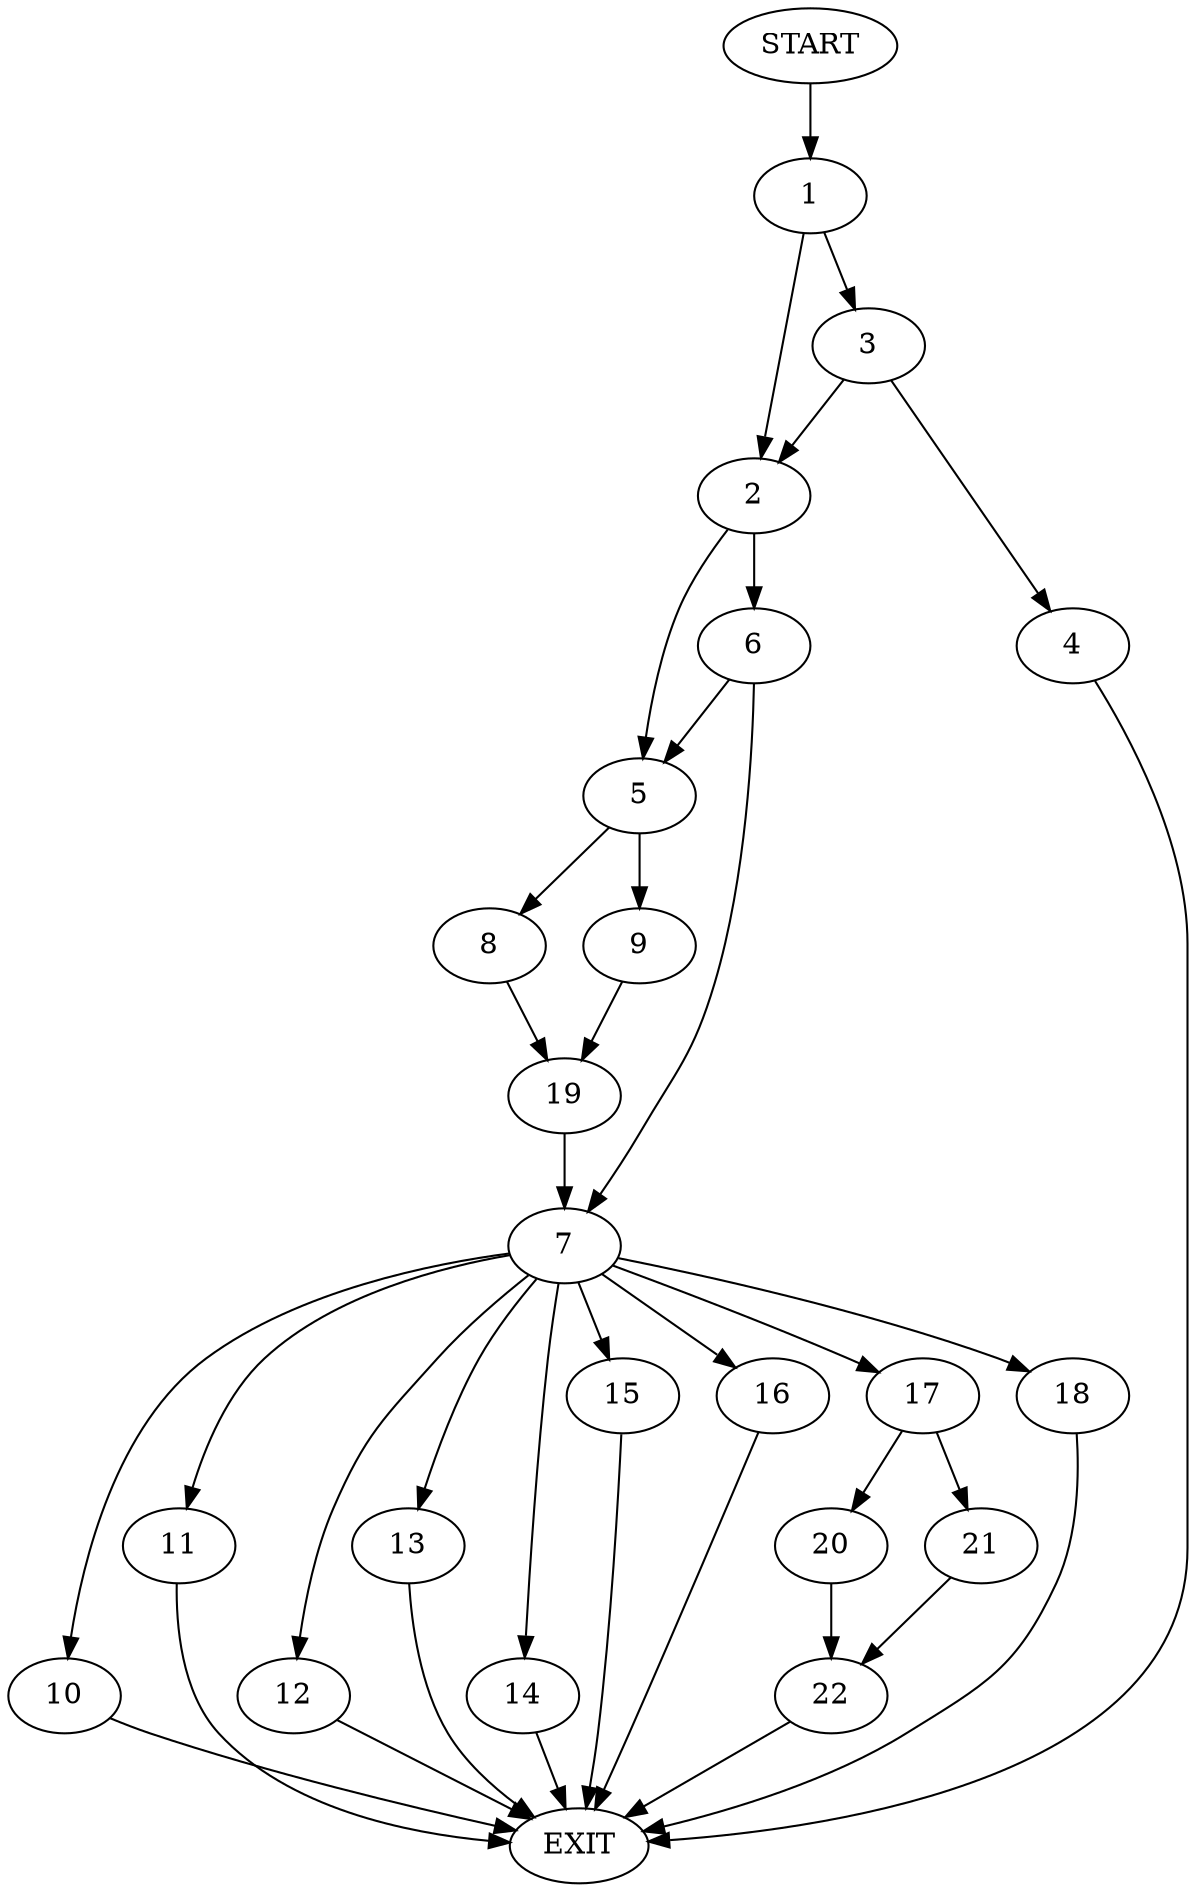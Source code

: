 digraph {
0 [label="START"]
23 [label="EXIT"]
0 -> 1
1 -> 2
1 -> 3
3 -> 2
3 -> 4
2 -> 5
2 -> 6
4 -> 23
6 -> 5
6 -> 7
5 -> 8
5 -> 9
7 -> 10
7 -> 11
7 -> 12
7 -> 13
7 -> 14
7 -> 15
7 -> 16
7 -> 17
7 -> 18
9 -> 19
8 -> 19
19 -> 7
10 -> 23
13 -> 23
18 -> 23
11 -> 23
15 -> 23
14 -> 23
12 -> 23
16 -> 23
17 -> 20
17 -> 21
21 -> 22
20 -> 22
22 -> 23
}
